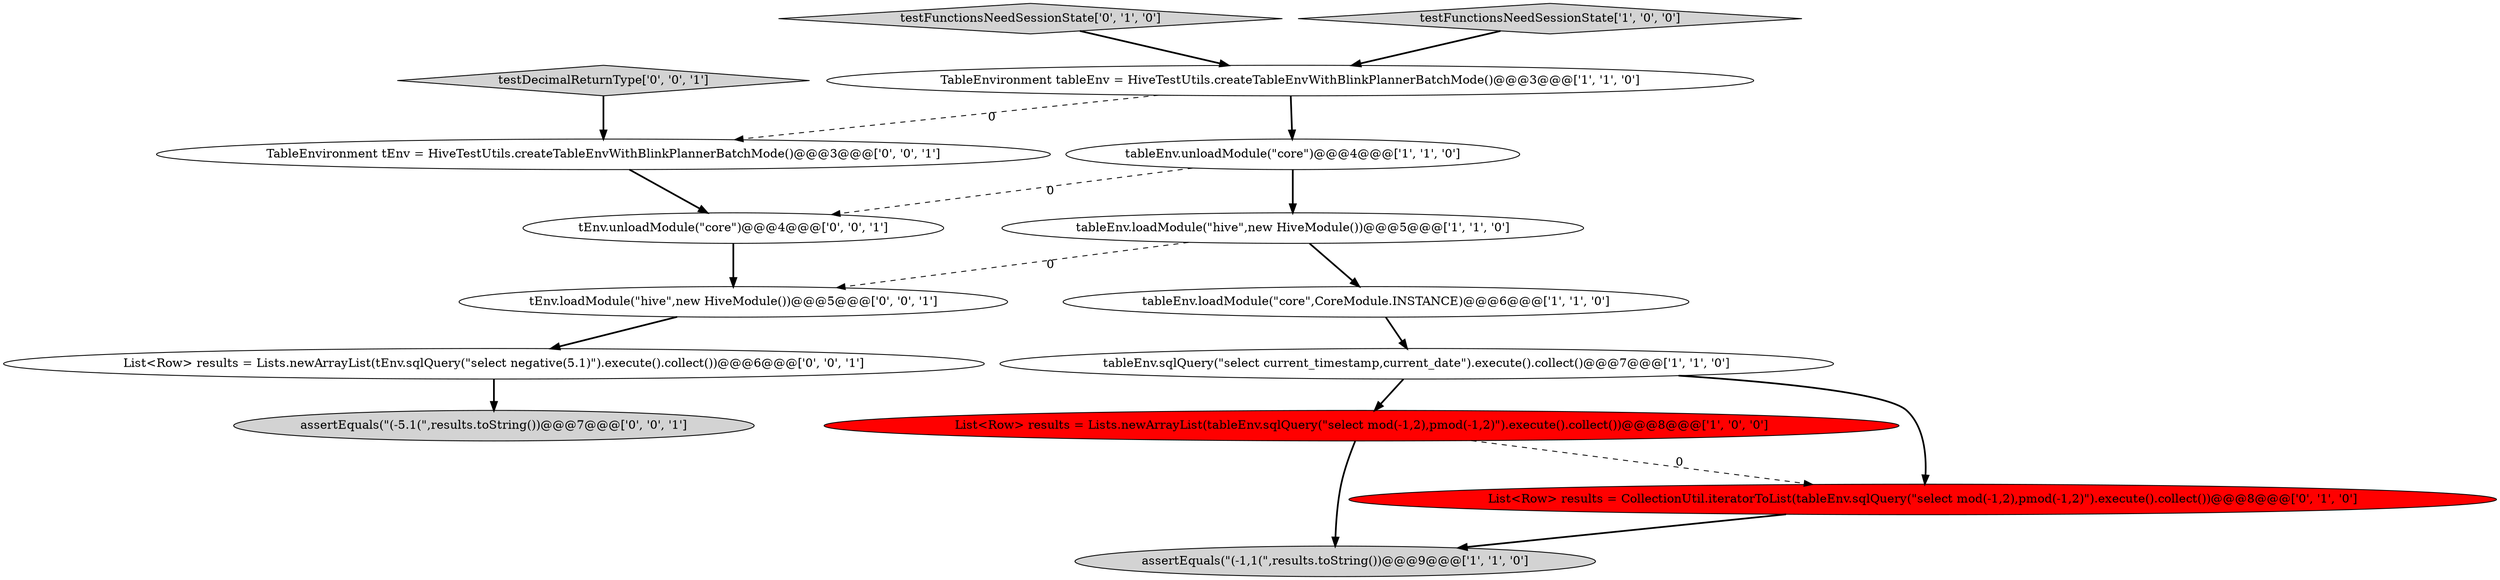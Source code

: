 digraph {
7 [style = filled, label = "tableEnv.sqlQuery(\"select current_timestamp,current_date\").execute().collect()@@@7@@@['1', '1', '0']", fillcolor = white, shape = ellipse image = "AAA0AAABBB1BBB"];
1 [style = filled, label = "assertEquals(\"(-1,1(\",results.toString())@@@9@@@['1', '1', '0']", fillcolor = lightgray, shape = ellipse image = "AAA0AAABBB1BBB"];
15 [style = filled, label = "assertEquals(\"(-5.1(\",results.toString())@@@7@@@['0', '0', '1']", fillcolor = lightgray, shape = ellipse image = "AAA0AAABBB3BBB"];
3 [style = filled, label = "List<Row> results = Lists.newArrayList(tableEnv.sqlQuery(\"select mod(-1,2),pmod(-1,2)\").execute().collect())@@@8@@@['1', '0', '0']", fillcolor = red, shape = ellipse image = "AAA1AAABBB1BBB"];
9 [style = filled, label = "testFunctionsNeedSessionState['0', '1', '0']", fillcolor = lightgray, shape = diamond image = "AAA0AAABBB2BBB"];
14 [style = filled, label = "testDecimalReturnType['0', '0', '1']", fillcolor = lightgray, shape = diamond image = "AAA0AAABBB3BBB"];
13 [style = filled, label = "List<Row> results = Lists.newArrayList(tEnv.sqlQuery(\"select negative(5.1)\").execute().collect())@@@6@@@['0', '0', '1']", fillcolor = white, shape = ellipse image = "AAA0AAABBB3BBB"];
4 [style = filled, label = "TableEnvironment tableEnv = HiveTestUtils.createTableEnvWithBlinkPlannerBatchMode()@@@3@@@['1', '1', '0']", fillcolor = white, shape = ellipse image = "AAA0AAABBB1BBB"];
12 [style = filled, label = "tEnv.loadModule(\"hive\",new HiveModule())@@@5@@@['0', '0', '1']", fillcolor = white, shape = ellipse image = "AAA0AAABBB3BBB"];
2 [style = filled, label = "tableEnv.loadModule(\"core\",CoreModule.INSTANCE)@@@6@@@['1', '1', '0']", fillcolor = white, shape = ellipse image = "AAA0AAABBB1BBB"];
8 [style = filled, label = "List<Row> results = CollectionUtil.iteratorToList(tableEnv.sqlQuery(\"select mod(-1,2),pmod(-1,2)\").execute().collect())@@@8@@@['0', '1', '0']", fillcolor = red, shape = ellipse image = "AAA1AAABBB2BBB"];
0 [style = filled, label = "testFunctionsNeedSessionState['1', '0', '0']", fillcolor = lightgray, shape = diamond image = "AAA0AAABBB1BBB"];
10 [style = filled, label = "TableEnvironment tEnv = HiveTestUtils.createTableEnvWithBlinkPlannerBatchMode()@@@3@@@['0', '0', '1']", fillcolor = white, shape = ellipse image = "AAA0AAABBB3BBB"];
6 [style = filled, label = "tableEnv.loadModule(\"hive\",new HiveModule())@@@5@@@['1', '1', '0']", fillcolor = white, shape = ellipse image = "AAA0AAABBB1BBB"];
5 [style = filled, label = "tableEnv.unloadModule(\"core\")@@@4@@@['1', '1', '0']", fillcolor = white, shape = ellipse image = "AAA0AAABBB1BBB"];
11 [style = filled, label = "tEnv.unloadModule(\"core\")@@@4@@@['0', '0', '1']", fillcolor = white, shape = ellipse image = "AAA0AAABBB3BBB"];
8->1 [style = bold, label=""];
12->13 [style = bold, label=""];
14->10 [style = bold, label=""];
3->8 [style = dashed, label="0"];
11->12 [style = bold, label=""];
13->15 [style = bold, label=""];
10->11 [style = bold, label=""];
2->7 [style = bold, label=""];
5->6 [style = bold, label=""];
4->10 [style = dashed, label="0"];
3->1 [style = bold, label=""];
5->11 [style = dashed, label="0"];
7->8 [style = bold, label=""];
0->4 [style = bold, label=""];
4->5 [style = bold, label=""];
6->12 [style = dashed, label="0"];
7->3 [style = bold, label=""];
9->4 [style = bold, label=""];
6->2 [style = bold, label=""];
}

